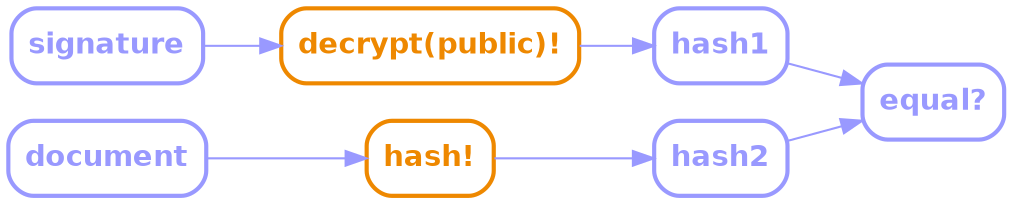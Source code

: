 digraph G {
    rankdir=LR;
    graph [
        K=1.0,
        overlap=false,
        splines = spline,
    ];
    node [
        shape=box
        style="rounded,bold"
        color="#9999ff",
        fontcolor="#9999ff",
        fontname="Helvetica-bold",
    ];
    edge [
        # arrowsize=2,
        color="#9999ff",
    ];
    "hash!" [color="#ee8800", fontcolor="#ee8800"]
    "decrypt(public)!" [color="#ee8800", fontcolor="#ee8800"]

    signature -> "decrypt(public)!"
    "decrypt(public)!" -> hash1
    hash2 -> "equal?"

    document -> "hash!"
    "hash!" -> hash2
    hash1 -> "equal?"
}
